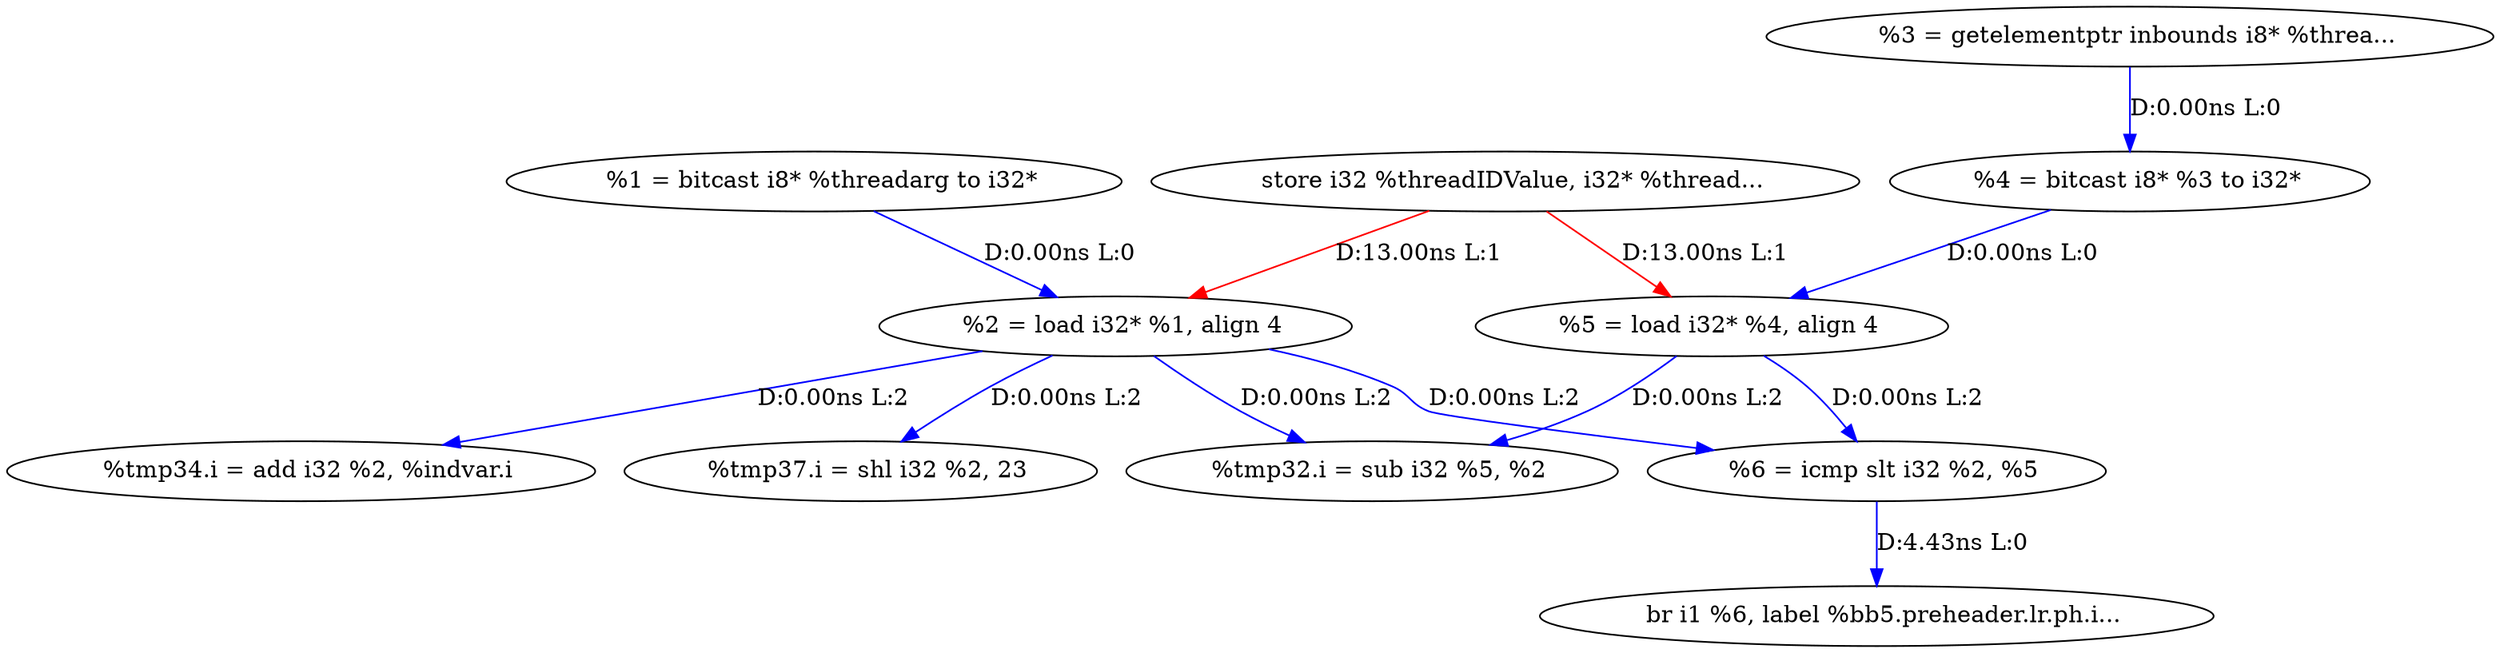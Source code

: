 digraph {
Node0xb1bf000[label="  %2 = load i32* %1, align 4"];
Node0xb1be3f8[label="  store i32 %threadIDValue, i32* %thread..."];
Node0xb1be3f8 -> Node0xb1bf000[label="D:13.00ns L:1",color=red];
Node0xb1bf210[label="  %5 = load i32* %4, align 4"];
Node0xb1be3f8 -> Node0xb1bf210[label="D:13.00ns L:1",color=red];
Node0xb1bef60[label="  %1 = bitcast i8* %threadarg to i32*"];
Node0xb1bef60 -> Node0xb1bf000[label="D:0.00ns L:0",color=blue];
Node0xb1b8ed8[label="  %tmp34.i = add i32 %2, %indvar.i"];
Node0xb1bf000 -> Node0xb1b8ed8[label="D:0.00ns L:2",color=blue];
Node0xb1bf4f8[label="  %tmp37.i = shl i32 %2, 23"];
Node0xb1bf000 -> Node0xb1bf4f8[label="D:0.00ns L:2",color=blue];
Node0xb1bf420[label="  %tmp32.i = sub i32 %5, %2"];
Node0xb1bf000 -> Node0xb1bf420[label="D:0.00ns L:2",color=blue];
Node0xb1bf2b0[label="  %6 = icmp slt i32 %2, %5"];
Node0xb1bf000 -> Node0xb1bf2b0[label="D:0.00ns L:2",color=blue];
Node0xb1bf170[label="  %4 = bitcast i8* %3 to i32*"];
Node0xb1bf0a0[label="  %3 = getelementptr inbounds i8* %threa..."];
Node0xb1bf0a0 -> Node0xb1bf170[label="D:0.00ns L:0",color=blue];
Node0xb1bf170 -> Node0xb1bf210[label="D:0.00ns L:0",color=blue];
Node0xb1bf210 -> Node0xb1bf420[label="D:0.00ns L:2",color=blue];
Node0xb1bf210 -> Node0xb1bf2b0[label="D:0.00ns L:2",color=blue];
Node0xb1bf380[label="  br i1 %6, label %bb5.preheader.lr.ph.i..."];
Node0xb1bf2b0 -> Node0xb1bf380[label="D:4.43ns L:0",color=blue];
}

